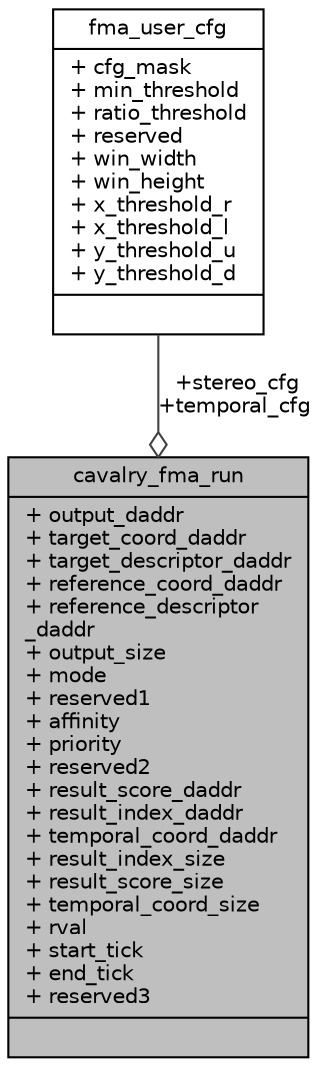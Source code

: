 digraph "cavalry_fma_run"
{
 // INTERACTIVE_SVG=YES
 // LATEX_PDF_SIZE
  bgcolor="transparent";
  edge [fontname="Helvetica",fontsize="10",labelfontname="Helvetica",labelfontsize="10"];
  node [fontname="Helvetica",fontsize="10",shape=record];
  Node1 [label="{cavalry_fma_run\n|+ output_daddr\l+ target_coord_daddr\l+ target_descriptor_daddr\l+ reference_coord_daddr\l+ reference_descriptor\l_daddr\l+ output_size\l+ mode\l+ reserved1\l+ affinity\l+ priority\l+ reserved2\l+ result_score_daddr\l+ result_index_daddr\l+ temporal_coord_daddr\l+ result_index_size\l+ result_score_size\l+ temporal_coord_size\l+ rval\l+ start_tick\l+ end_tick\l+ reserved3\l|}",height=0.2,width=0.4,color="black", fillcolor="grey75", style="filled", fontcolor="black",tooltip=" "];
  Node2 -> Node1 [color="grey25",fontsize="10",style="solid",label=" +stereo_cfg\n+temporal_cfg" ,arrowhead="odiamond",fontname="Helvetica"];
  Node2 [label="{fma_user_cfg\n|+ cfg_mask\l+ min_threshold\l+ ratio_threshold\l+ reserved\l+ win_width\l+ win_height\l+ x_threshold_r\l+ x_threshold_l\l+ y_threshold_u\l+ y_threshold_d\l|}",height=0.2,width=0.4,color="black",URL="$df/d01/structfma__user__cfg.html",tooltip=" "];
}
